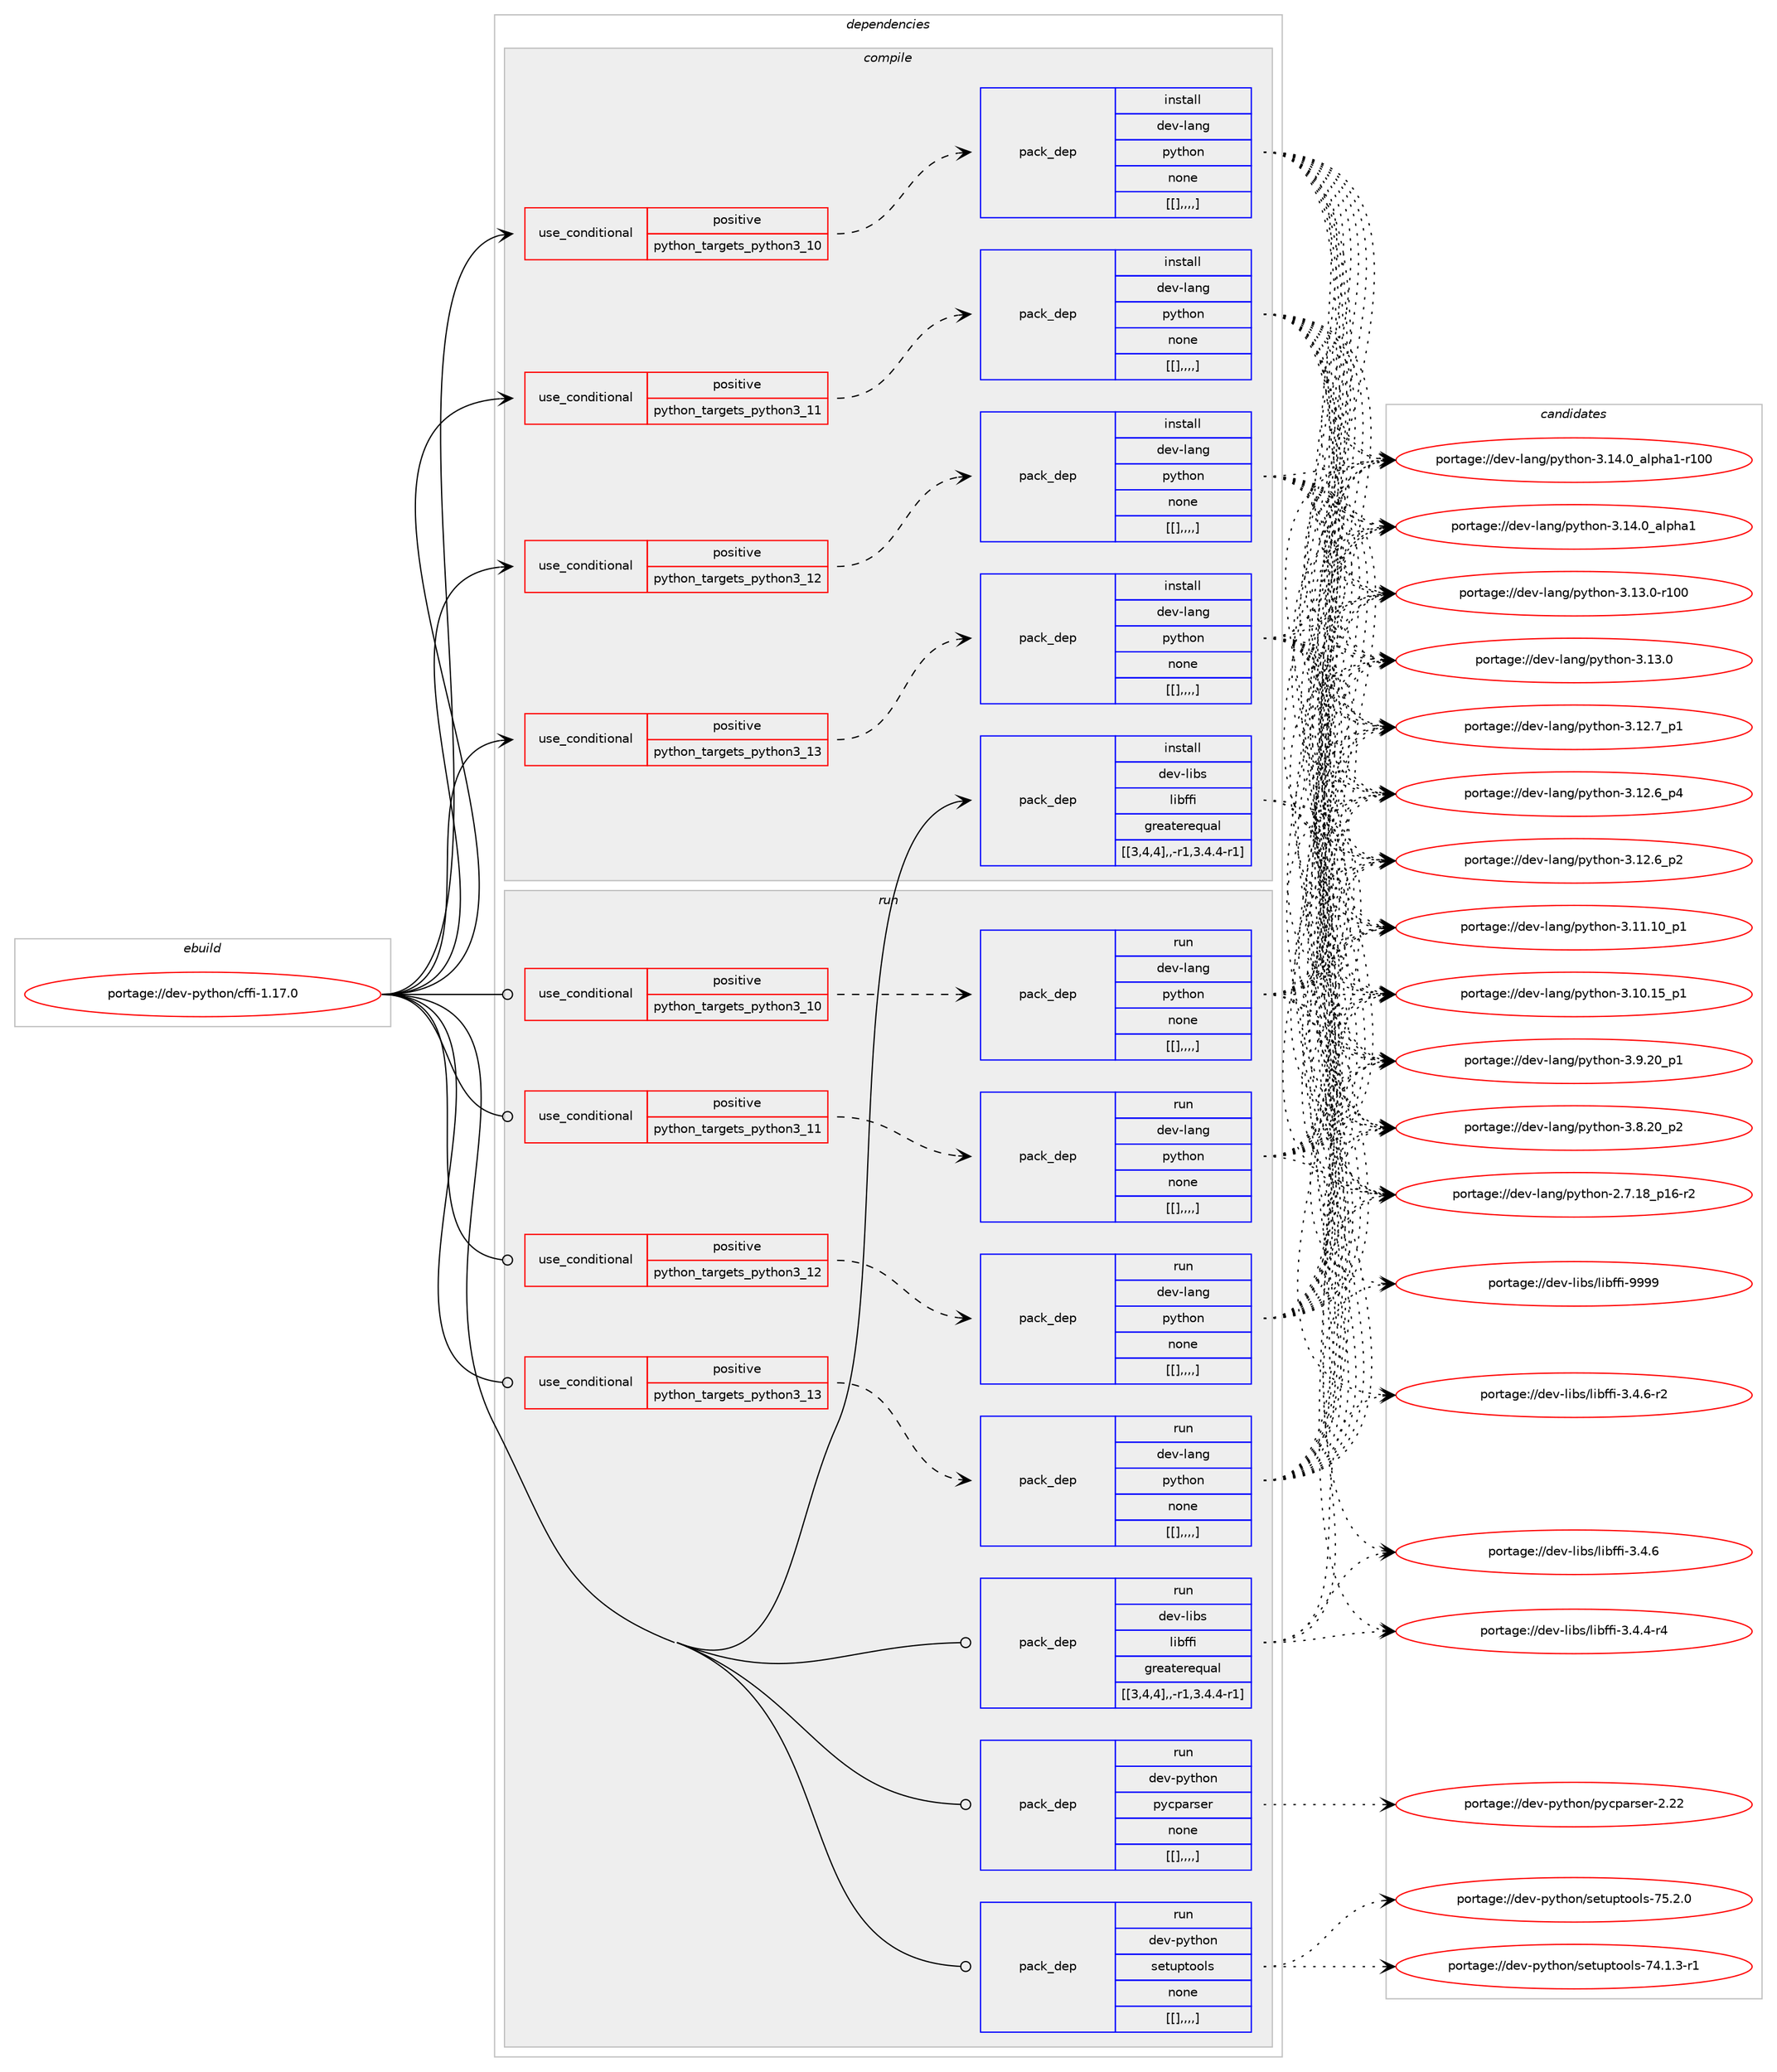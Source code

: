 digraph prolog {

# *************
# Graph options
# *************

newrank=true;
concentrate=true;
compound=true;
graph [rankdir=LR,fontname=Helvetica,fontsize=10,ranksep=1.5];#, ranksep=2.5, nodesep=0.2];
edge  [arrowhead=vee];
node  [fontname=Helvetica,fontsize=10];

# **********
# The ebuild
# **********

subgraph cluster_leftcol {
color=gray;
label=<<i>ebuild</i>>;
id [label="portage://dev-python/cffi-1.17.0", color=red, width=4, href="../dev-python/cffi-1.17.0.svg"];
}

# ****************
# The dependencies
# ****************

subgraph cluster_midcol {
color=gray;
label=<<i>dependencies</i>>;
subgraph cluster_compile {
fillcolor="#eeeeee";
style=filled;
label=<<i>compile</i>>;
subgraph cond33589 {
dependency148616 [label=<<TABLE BORDER="0" CELLBORDER="1" CELLSPACING="0" CELLPADDING="4"><TR><TD ROWSPAN="3" CELLPADDING="10">use_conditional</TD></TR><TR><TD>positive</TD></TR><TR><TD>python_targets_python3_10</TD></TR></TABLE>>, shape=none, color=red];
subgraph pack113726 {
dependency148637 [label=<<TABLE BORDER="0" CELLBORDER="1" CELLSPACING="0" CELLPADDING="4" WIDTH="220"><TR><TD ROWSPAN="6" CELLPADDING="30">pack_dep</TD></TR><TR><TD WIDTH="110">install</TD></TR><TR><TD>dev-lang</TD></TR><TR><TD>python</TD></TR><TR><TD>none</TD></TR><TR><TD>[[],,,,]</TD></TR></TABLE>>, shape=none, color=blue];
}
dependency148616:e -> dependency148637:w [weight=20,style="dashed",arrowhead="vee"];
}
id:e -> dependency148616:w [weight=20,style="solid",arrowhead="vee"];
subgraph cond33614 {
dependency148670 [label=<<TABLE BORDER="0" CELLBORDER="1" CELLSPACING="0" CELLPADDING="4"><TR><TD ROWSPAN="3" CELLPADDING="10">use_conditional</TD></TR><TR><TD>positive</TD></TR><TR><TD>python_targets_python3_11</TD></TR></TABLE>>, shape=none, color=red];
subgraph pack113749 {
dependency148709 [label=<<TABLE BORDER="0" CELLBORDER="1" CELLSPACING="0" CELLPADDING="4" WIDTH="220"><TR><TD ROWSPAN="6" CELLPADDING="30">pack_dep</TD></TR><TR><TD WIDTH="110">install</TD></TR><TR><TD>dev-lang</TD></TR><TR><TD>python</TD></TR><TR><TD>none</TD></TR><TR><TD>[[],,,,]</TD></TR></TABLE>>, shape=none, color=blue];
}
dependency148670:e -> dependency148709:w [weight=20,style="dashed",arrowhead="vee"];
}
id:e -> dependency148670:w [weight=20,style="solid",arrowhead="vee"];
subgraph cond33643 {
dependency148737 [label=<<TABLE BORDER="0" CELLBORDER="1" CELLSPACING="0" CELLPADDING="4"><TR><TD ROWSPAN="3" CELLPADDING="10">use_conditional</TD></TR><TR><TD>positive</TD></TR><TR><TD>python_targets_python3_12</TD></TR></TABLE>>, shape=none, color=red];
subgraph pack113783 {
dependency148752 [label=<<TABLE BORDER="0" CELLBORDER="1" CELLSPACING="0" CELLPADDING="4" WIDTH="220"><TR><TD ROWSPAN="6" CELLPADDING="30">pack_dep</TD></TR><TR><TD WIDTH="110">install</TD></TR><TR><TD>dev-lang</TD></TR><TR><TD>python</TD></TR><TR><TD>none</TD></TR><TR><TD>[[],,,,]</TD></TR></TABLE>>, shape=none, color=blue];
}
dependency148737:e -> dependency148752:w [weight=20,style="dashed",arrowhead="vee"];
}
id:e -> dependency148737:w [weight=20,style="solid",arrowhead="vee"];
subgraph cond33652 {
dependency148796 [label=<<TABLE BORDER="0" CELLBORDER="1" CELLSPACING="0" CELLPADDING="4"><TR><TD ROWSPAN="3" CELLPADDING="10">use_conditional</TD></TR><TR><TD>positive</TD></TR><TR><TD>python_targets_python3_13</TD></TR></TABLE>>, shape=none, color=red];
subgraph pack113817 {
dependency148825 [label=<<TABLE BORDER="0" CELLBORDER="1" CELLSPACING="0" CELLPADDING="4" WIDTH="220"><TR><TD ROWSPAN="6" CELLPADDING="30">pack_dep</TD></TR><TR><TD WIDTH="110">install</TD></TR><TR><TD>dev-lang</TD></TR><TR><TD>python</TD></TR><TR><TD>none</TD></TR><TR><TD>[[],,,,]</TD></TR></TABLE>>, shape=none, color=blue];
}
dependency148796:e -> dependency148825:w [weight=20,style="dashed",arrowhead="vee"];
}
id:e -> dependency148796:w [weight=20,style="solid",arrowhead="vee"];
subgraph pack113843 {
dependency148846 [label=<<TABLE BORDER="0" CELLBORDER="1" CELLSPACING="0" CELLPADDING="4" WIDTH="220"><TR><TD ROWSPAN="6" CELLPADDING="30">pack_dep</TD></TR><TR><TD WIDTH="110">install</TD></TR><TR><TD>dev-libs</TD></TR><TR><TD>libffi</TD></TR><TR><TD>greaterequal</TD></TR><TR><TD>[[3,4,4],,-r1,3.4.4-r1]</TD></TR></TABLE>>, shape=none, color=blue];
}
id:e -> dependency148846:w [weight=20,style="solid",arrowhead="vee"];
}
subgraph cluster_compileandrun {
fillcolor="#eeeeee";
style=filled;
label=<<i>compile and run</i>>;
}
subgraph cluster_run {
fillcolor="#eeeeee";
style=filled;
label=<<i>run</i>>;
subgraph cond33693 {
dependency148890 [label=<<TABLE BORDER="0" CELLBORDER="1" CELLSPACING="0" CELLPADDING="4"><TR><TD ROWSPAN="3" CELLPADDING="10">use_conditional</TD></TR><TR><TD>positive</TD></TR><TR><TD>python_targets_python3_10</TD></TR></TABLE>>, shape=none, color=red];
subgraph pack113872 {
dependency148891 [label=<<TABLE BORDER="0" CELLBORDER="1" CELLSPACING="0" CELLPADDING="4" WIDTH="220"><TR><TD ROWSPAN="6" CELLPADDING="30">pack_dep</TD></TR><TR><TD WIDTH="110">run</TD></TR><TR><TD>dev-lang</TD></TR><TR><TD>python</TD></TR><TR><TD>none</TD></TR><TR><TD>[[],,,,]</TD></TR></TABLE>>, shape=none, color=blue];
}
dependency148890:e -> dependency148891:w [weight=20,style="dashed",arrowhead="vee"];
}
id:e -> dependency148890:w [weight=20,style="solid",arrowhead="odot"];
subgraph cond33740 {
dependency148967 [label=<<TABLE BORDER="0" CELLBORDER="1" CELLSPACING="0" CELLPADDING="4"><TR><TD ROWSPAN="3" CELLPADDING="10">use_conditional</TD></TR><TR><TD>positive</TD></TR><TR><TD>python_targets_python3_11</TD></TR></TABLE>>, shape=none, color=red];
subgraph pack113919 {
dependency148971 [label=<<TABLE BORDER="0" CELLBORDER="1" CELLSPACING="0" CELLPADDING="4" WIDTH="220"><TR><TD ROWSPAN="6" CELLPADDING="30">pack_dep</TD></TR><TR><TD WIDTH="110">run</TD></TR><TR><TD>dev-lang</TD></TR><TR><TD>python</TD></TR><TR><TD>none</TD></TR><TR><TD>[[],,,,]</TD></TR></TABLE>>, shape=none, color=blue];
}
dependency148967:e -> dependency148971:w [weight=20,style="dashed",arrowhead="vee"];
}
id:e -> dependency148967:w [weight=20,style="solid",arrowhead="odot"];
subgraph cond33776 {
dependency149165 [label=<<TABLE BORDER="0" CELLBORDER="1" CELLSPACING="0" CELLPADDING="4"><TR><TD ROWSPAN="3" CELLPADDING="10">use_conditional</TD></TR><TR><TD>positive</TD></TR><TR><TD>python_targets_python3_12</TD></TR></TABLE>>, shape=none, color=red];
subgraph pack114056 {
dependency149203 [label=<<TABLE BORDER="0" CELLBORDER="1" CELLSPACING="0" CELLPADDING="4" WIDTH="220"><TR><TD ROWSPAN="6" CELLPADDING="30">pack_dep</TD></TR><TR><TD WIDTH="110">run</TD></TR><TR><TD>dev-lang</TD></TR><TR><TD>python</TD></TR><TR><TD>none</TD></TR><TR><TD>[[],,,,]</TD></TR></TABLE>>, shape=none, color=blue];
}
dependency149165:e -> dependency149203:w [weight=20,style="dashed",arrowhead="vee"];
}
id:e -> dependency149165:w [weight=20,style="solid",arrowhead="odot"];
subgraph cond33841 {
dependency149245 [label=<<TABLE BORDER="0" CELLBORDER="1" CELLSPACING="0" CELLPADDING="4"><TR><TD ROWSPAN="3" CELLPADDING="10">use_conditional</TD></TR><TR><TD>positive</TD></TR><TR><TD>python_targets_python3_13</TD></TR></TABLE>>, shape=none, color=red];
subgraph pack114113 {
dependency149276 [label=<<TABLE BORDER="0" CELLBORDER="1" CELLSPACING="0" CELLPADDING="4" WIDTH="220"><TR><TD ROWSPAN="6" CELLPADDING="30">pack_dep</TD></TR><TR><TD WIDTH="110">run</TD></TR><TR><TD>dev-lang</TD></TR><TR><TD>python</TD></TR><TR><TD>none</TD></TR><TR><TD>[[],,,,]</TD></TR></TABLE>>, shape=none, color=blue];
}
dependency149245:e -> dependency149276:w [weight=20,style="dashed",arrowhead="vee"];
}
id:e -> dependency149245:w [weight=20,style="solid",arrowhead="odot"];
subgraph pack114115 {
dependency149283 [label=<<TABLE BORDER="0" CELLBORDER="1" CELLSPACING="0" CELLPADDING="4" WIDTH="220"><TR><TD ROWSPAN="6" CELLPADDING="30">pack_dep</TD></TR><TR><TD WIDTH="110">run</TD></TR><TR><TD>dev-libs</TD></TR><TR><TD>libffi</TD></TR><TR><TD>greaterequal</TD></TR><TR><TD>[[3,4,4],,-r1,3.4.4-r1]</TD></TR></TABLE>>, shape=none, color=blue];
}
id:e -> dependency149283:w [weight=20,style="solid",arrowhead="odot"];
subgraph pack114119 {
dependency149286 [label=<<TABLE BORDER="0" CELLBORDER="1" CELLSPACING="0" CELLPADDING="4" WIDTH="220"><TR><TD ROWSPAN="6" CELLPADDING="30">pack_dep</TD></TR><TR><TD WIDTH="110">run</TD></TR><TR><TD>dev-python</TD></TR><TR><TD>pycparser</TD></TR><TR><TD>none</TD></TR><TR><TD>[[],,,,]</TD></TR></TABLE>>, shape=none, color=blue];
}
id:e -> dependency149286:w [weight=20,style="solid",arrowhead="odot"];
subgraph pack114147 {
dependency149383 [label=<<TABLE BORDER="0" CELLBORDER="1" CELLSPACING="0" CELLPADDING="4" WIDTH="220"><TR><TD ROWSPAN="6" CELLPADDING="30">pack_dep</TD></TR><TR><TD WIDTH="110">run</TD></TR><TR><TD>dev-python</TD></TR><TR><TD>setuptools</TD></TR><TR><TD>none</TD></TR><TR><TD>[[],,,,]</TD></TR></TABLE>>, shape=none, color=blue];
}
id:e -> dependency149383:w [weight=20,style="solid",arrowhead="odot"];
}
}

# **************
# The candidates
# **************

subgraph cluster_choices {
rank=same;
color=gray;
label=<<i>candidates</i>>;

subgraph choice113939 {
color=black;
nodesep=1;
choice100101118451089711010347112121116104111110455146495246489597108112104974945114494848 [label="portage://dev-lang/python-3.14.0_alpha1-r100", color=red, width=4,href="../dev-lang/python-3.14.0_alpha1-r100.svg"];
choice1001011184510897110103471121211161041111104551464952464895971081121049749 [label="portage://dev-lang/python-3.14.0_alpha1", color=red, width=4,href="../dev-lang/python-3.14.0_alpha1.svg"];
choice1001011184510897110103471121211161041111104551464951464845114494848 [label="portage://dev-lang/python-3.13.0-r100", color=red, width=4,href="../dev-lang/python-3.13.0-r100.svg"];
choice10010111845108971101034711212111610411111045514649514648 [label="portage://dev-lang/python-3.13.0", color=red, width=4,href="../dev-lang/python-3.13.0.svg"];
choice100101118451089711010347112121116104111110455146495046559511249 [label="portage://dev-lang/python-3.12.7_p1", color=red, width=4,href="../dev-lang/python-3.12.7_p1.svg"];
choice100101118451089711010347112121116104111110455146495046549511252 [label="portage://dev-lang/python-3.12.6_p4", color=red, width=4,href="../dev-lang/python-3.12.6_p4.svg"];
choice100101118451089711010347112121116104111110455146495046549511250 [label="portage://dev-lang/python-3.12.6_p2", color=red, width=4,href="../dev-lang/python-3.12.6_p2.svg"];
choice10010111845108971101034711212111610411111045514649494649489511249 [label="portage://dev-lang/python-3.11.10_p1", color=red, width=4,href="../dev-lang/python-3.11.10_p1.svg"];
choice10010111845108971101034711212111610411111045514649484649539511249 [label="portage://dev-lang/python-3.10.15_p1", color=red, width=4,href="../dev-lang/python-3.10.15_p1.svg"];
choice100101118451089711010347112121116104111110455146574650489511249 [label="portage://dev-lang/python-3.9.20_p1", color=red, width=4,href="../dev-lang/python-3.9.20_p1.svg"];
choice100101118451089711010347112121116104111110455146564650489511250 [label="portage://dev-lang/python-3.8.20_p2", color=red, width=4,href="../dev-lang/python-3.8.20_p2.svg"];
choice100101118451089711010347112121116104111110455046554649569511249544511450 [label="portage://dev-lang/python-2.7.18_p16-r2", color=red, width=4,href="../dev-lang/python-2.7.18_p16-r2.svg"];
dependency148637:e -> choice100101118451089711010347112121116104111110455146495246489597108112104974945114494848:w [style=dotted,weight="100"];
dependency148637:e -> choice1001011184510897110103471121211161041111104551464952464895971081121049749:w [style=dotted,weight="100"];
dependency148637:e -> choice1001011184510897110103471121211161041111104551464951464845114494848:w [style=dotted,weight="100"];
dependency148637:e -> choice10010111845108971101034711212111610411111045514649514648:w [style=dotted,weight="100"];
dependency148637:e -> choice100101118451089711010347112121116104111110455146495046559511249:w [style=dotted,weight="100"];
dependency148637:e -> choice100101118451089711010347112121116104111110455146495046549511252:w [style=dotted,weight="100"];
dependency148637:e -> choice100101118451089711010347112121116104111110455146495046549511250:w [style=dotted,weight="100"];
dependency148637:e -> choice10010111845108971101034711212111610411111045514649494649489511249:w [style=dotted,weight="100"];
dependency148637:e -> choice10010111845108971101034711212111610411111045514649484649539511249:w [style=dotted,weight="100"];
dependency148637:e -> choice100101118451089711010347112121116104111110455146574650489511249:w [style=dotted,weight="100"];
dependency148637:e -> choice100101118451089711010347112121116104111110455146564650489511250:w [style=dotted,weight="100"];
dependency148637:e -> choice100101118451089711010347112121116104111110455046554649569511249544511450:w [style=dotted,weight="100"];
}
subgraph choice113970 {
color=black;
nodesep=1;
choice100101118451089711010347112121116104111110455146495246489597108112104974945114494848 [label="portage://dev-lang/python-3.14.0_alpha1-r100", color=red, width=4,href="../dev-lang/python-3.14.0_alpha1-r100.svg"];
choice1001011184510897110103471121211161041111104551464952464895971081121049749 [label="portage://dev-lang/python-3.14.0_alpha1", color=red, width=4,href="../dev-lang/python-3.14.0_alpha1.svg"];
choice1001011184510897110103471121211161041111104551464951464845114494848 [label="portage://dev-lang/python-3.13.0-r100", color=red, width=4,href="../dev-lang/python-3.13.0-r100.svg"];
choice10010111845108971101034711212111610411111045514649514648 [label="portage://dev-lang/python-3.13.0", color=red, width=4,href="../dev-lang/python-3.13.0.svg"];
choice100101118451089711010347112121116104111110455146495046559511249 [label="portage://dev-lang/python-3.12.7_p1", color=red, width=4,href="../dev-lang/python-3.12.7_p1.svg"];
choice100101118451089711010347112121116104111110455146495046549511252 [label="portage://dev-lang/python-3.12.6_p4", color=red, width=4,href="../dev-lang/python-3.12.6_p4.svg"];
choice100101118451089711010347112121116104111110455146495046549511250 [label="portage://dev-lang/python-3.12.6_p2", color=red, width=4,href="../dev-lang/python-3.12.6_p2.svg"];
choice10010111845108971101034711212111610411111045514649494649489511249 [label="portage://dev-lang/python-3.11.10_p1", color=red, width=4,href="../dev-lang/python-3.11.10_p1.svg"];
choice10010111845108971101034711212111610411111045514649484649539511249 [label="portage://dev-lang/python-3.10.15_p1", color=red, width=4,href="../dev-lang/python-3.10.15_p1.svg"];
choice100101118451089711010347112121116104111110455146574650489511249 [label="portage://dev-lang/python-3.9.20_p1", color=red, width=4,href="../dev-lang/python-3.9.20_p1.svg"];
choice100101118451089711010347112121116104111110455146564650489511250 [label="portage://dev-lang/python-3.8.20_p2", color=red, width=4,href="../dev-lang/python-3.8.20_p2.svg"];
choice100101118451089711010347112121116104111110455046554649569511249544511450 [label="portage://dev-lang/python-2.7.18_p16-r2", color=red, width=4,href="../dev-lang/python-2.7.18_p16-r2.svg"];
dependency148709:e -> choice100101118451089711010347112121116104111110455146495246489597108112104974945114494848:w [style=dotted,weight="100"];
dependency148709:e -> choice1001011184510897110103471121211161041111104551464952464895971081121049749:w [style=dotted,weight="100"];
dependency148709:e -> choice1001011184510897110103471121211161041111104551464951464845114494848:w [style=dotted,weight="100"];
dependency148709:e -> choice10010111845108971101034711212111610411111045514649514648:w [style=dotted,weight="100"];
dependency148709:e -> choice100101118451089711010347112121116104111110455146495046559511249:w [style=dotted,weight="100"];
dependency148709:e -> choice100101118451089711010347112121116104111110455146495046549511252:w [style=dotted,weight="100"];
dependency148709:e -> choice100101118451089711010347112121116104111110455146495046549511250:w [style=dotted,weight="100"];
dependency148709:e -> choice10010111845108971101034711212111610411111045514649494649489511249:w [style=dotted,weight="100"];
dependency148709:e -> choice10010111845108971101034711212111610411111045514649484649539511249:w [style=dotted,weight="100"];
dependency148709:e -> choice100101118451089711010347112121116104111110455146574650489511249:w [style=dotted,weight="100"];
dependency148709:e -> choice100101118451089711010347112121116104111110455146564650489511250:w [style=dotted,weight="100"];
dependency148709:e -> choice100101118451089711010347112121116104111110455046554649569511249544511450:w [style=dotted,weight="100"];
}
subgraph choice114027 {
color=black;
nodesep=1;
choice100101118451089711010347112121116104111110455146495246489597108112104974945114494848 [label="portage://dev-lang/python-3.14.0_alpha1-r100", color=red, width=4,href="../dev-lang/python-3.14.0_alpha1-r100.svg"];
choice1001011184510897110103471121211161041111104551464952464895971081121049749 [label="portage://dev-lang/python-3.14.0_alpha1", color=red, width=4,href="../dev-lang/python-3.14.0_alpha1.svg"];
choice1001011184510897110103471121211161041111104551464951464845114494848 [label="portage://dev-lang/python-3.13.0-r100", color=red, width=4,href="../dev-lang/python-3.13.0-r100.svg"];
choice10010111845108971101034711212111610411111045514649514648 [label="portage://dev-lang/python-3.13.0", color=red, width=4,href="../dev-lang/python-3.13.0.svg"];
choice100101118451089711010347112121116104111110455146495046559511249 [label="portage://dev-lang/python-3.12.7_p1", color=red, width=4,href="../dev-lang/python-3.12.7_p1.svg"];
choice100101118451089711010347112121116104111110455146495046549511252 [label="portage://dev-lang/python-3.12.6_p4", color=red, width=4,href="../dev-lang/python-3.12.6_p4.svg"];
choice100101118451089711010347112121116104111110455146495046549511250 [label="portage://dev-lang/python-3.12.6_p2", color=red, width=4,href="../dev-lang/python-3.12.6_p2.svg"];
choice10010111845108971101034711212111610411111045514649494649489511249 [label="portage://dev-lang/python-3.11.10_p1", color=red, width=4,href="../dev-lang/python-3.11.10_p1.svg"];
choice10010111845108971101034711212111610411111045514649484649539511249 [label="portage://dev-lang/python-3.10.15_p1", color=red, width=4,href="../dev-lang/python-3.10.15_p1.svg"];
choice100101118451089711010347112121116104111110455146574650489511249 [label="portage://dev-lang/python-3.9.20_p1", color=red, width=4,href="../dev-lang/python-3.9.20_p1.svg"];
choice100101118451089711010347112121116104111110455146564650489511250 [label="portage://dev-lang/python-3.8.20_p2", color=red, width=4,href="../dev-lang/python-3.8.20_p2.svg"];
choice100101118451089711010347112121116104111110455046554649569511249544511450 [label="portage://dev-lang/python-2.7.18_p16-r2", color=red, width=4,href="../dev-lang/python-2.7.18_p16-r2.svg"];
dependency148752:e -> choice100101118451089711010347112121116104111110455146495246489597108112104974945114494848:w [style=dotted,weight="100"];
dependency148752:e -> choice1001011184510897110103471121211161041111104551464952464895971081121049749:w [style=dotted,weight="100"];
dependency148752:e -> choice1001011184510897110103471121211161041111104551464951464845114494848:w [style=dotted,weight="100"];
dependency148752:e -> choice10010111845108971101034711212111610411111045514649514648:w [style=dotted,weight="100"];
dependency148752:e -> choice100101118451089711010347112121116104111110455146495046559511249:w [style=dotted,weight="100"];
dependency148752:e -> choice100101118451089711010347112121116104111110455146495046549511252:w [style=dotted,weight="100"];
dependency148752:e -> choice100101118451089711010347112121116104111110455146495046549511250:w [style=dotted,weight="100"];
dependency148752:e -> choice10010111845108971101034711212111610411111045514649494649489511249:w [style=dotted,weight="100"];
dependency148752:e -> choice10010111845108971101034711212111610411111045514649484649539511249:w [style=dotted,weight="100"];
dependency148752:e -> choice100101118451089711010347112121116104111110455146574650489511249:w [style=dotted,weight="100"];
dependency148752:e -> choice100101118451089711010347112121116104111110455146564650489511250:w [style=dotted,weight="100"];
dependency148752:e -> choice100101118451089711010347112121116104111110455046554649569511249544511450:w [style=dotted,weight="100"];
}
subgraph choice114042 {
color=black;
nodesep=1;
choice100101118451089711010347112121116104111110455146495246489597108112104974945114494848 [label="portage://dev-lang/python-3.14.0_alpha1-r100", color=red, width=4,href="../dev-lang/python-3.14.0_alpha1-r100.svg"];
choice1001011184510897110103471121211161041111104551464952464895971081121049749 [label="portage://dev-lang/python-3.14.0_alpha1", color=red, width=4,href="../dev-lang/python-3.14.0_alpha1.svg"];
choice1001011184510897110103471121211161041111104551464951464845114494848 [label="portage://dev-lang/python-3.13.0-r100", color=red, width=4,href="../dev-lang/python-3.13.0-r100.svg"];
choice10010111845108971101034711212111610411111045514649514648 [label="portage://dev-lang/python-3.13.0", color=red, width=4,href="../dev-lang/python-3.13.0.svg"];
choice100101118451089711010347112121116104111110455146495046559511249 [label="portage://dev-lang/python-3.12.7_p1", color=red, width=4,href="../dev-lang/python-3.12.7_p1.svg"];
choice100101118451089711010347112121116104111110455146495046549511252 [label="portage://dev-lang/python-3.12.6_p4", color=red, width=4,href="../dev-lang/python-3.12.6_p4.svg"];
choice100101118451089711010347112121116104111110455146495046549511250 [label="portage://dev-lang/python-3.12.6_p2", color=red, width=4,href="../dev-lang/python-3.12.6_p2.svg"];
choice10010111845108971101034711212111610411111045514649494649489511249 [label="portage://dev-lang/python-3.11.10_p1", color=red, width=4,href="../dev-lang/python-3.11.10_p1.svg"];
choice10010111845108971101034711212111610411111045514649484649539511249 [label="portage://dev-lang/python-3.10.15_p1", color=red, width=4,href="../dev-lang/python-3.10.15_p1.svg"];
choice100101118451089711010347112121116104111110455146574650489511249 [label="portage://dev-lang/python-3.9.20_p1", color=red, width=4,href="../dev-lang/python-3.9.20_p1.svg"];
choice100101118451089711010347112121116104111110455146564650489511250 [label="portage://dev-lang/python-3.8.20_p2", color=red, width=4,href="../dev-lang/python-3.8.20_p2.svg"];
choice100101118451089711010347112121116104111110455046554649569511249544511450 [label="portage://dev-lang/python-2.7.18_p16-r2", color=red, width=4,href="../dev-lang/python-2.7.18_p16-r2.svg"];
dependency148825:e -> choice100101118451089711010347112121116104111110455146495246489597108112104974945114494848:w [style=dotted,weight="100"];
dependency148825:e -> choice1001011184510897110103471121211161041111104551464952464895971081121049749:w [style=dotted,weight="100"];
dependency148825:e -> choice1001011184510897110103471121211161041111104551464951464845114494848:w [style=dotted,weight="100"];
dependency148825:e -> choice10010111845108971101034711212111610411111045514649514648:w [style=dotted,weight="100"];
dependency148825:e -> choice100101118451089711010347112121116104111110455146495046559511249:w [style=dotted,weight="100"];
dependency148825:e -> choice100101118451089711010347112121116104111110455146495046549511252:w [style=dotted,weight="100"];
dependency148825:e -> choice100101118451089711010347112121116104111110455146495046549511250:w [style=dotted,weight="100"];
dependency148825:e -> choice10010111845108971101034711212111610411111045514649494649489511249:w [style=dotted,weight="100"];
dependency148825:e -> choice10010111845108971101034711212111610411111045514649484649539511249:w [style=dotted,weight="100"];
dependency148825:e -> choice100101118451089711010347112121116104111110455146574650489511249:w [style=dotted,weight="100"];
dependency148825:e -> choice100101118451089711010347112121116104111110455146564650489511250:w [style=dotted,weight="100"];
dependency148825:e -> choice100101118451089711010347112121116104111110455046554649569511249544511450:w [style=dotted,weight="100"];
}
subgraph choice114071 {
color=black;
nodesep=1;
choice100101118451081059811547108105981021021054557575757 [label="portage://dev-libs/libffi-9999", color=red, width=4,href="../dev-libs/libffi-9999.svg"];
choice100101118451081059811547108105981021021054551465246544511450 [label="portage://dev-libs/libffi-3.4.6-r2", color=red, width=4,href="../dev-libs/libffi-3.4.6-r2.svg"];
choice10010111845108105981154710810598102102105455146524654 [label="portage://dev-libs/libffi-3.4.6", color=red, width=4,href="../dev-libs/libffi-3.4.6.svg"];
choice100101118451081059811547108105981021021054551465246524511452 [label="portage://dev-libs/libffi-3.4.4-r4", color=red, width=4,href="../dev-libs/libffi-3.4.4-r4.svg"];
dependency148846:e -> choice100101118451081059811547108105981021021054557575757:w [style=dotted,weight="100"];
dependency148846:e -> choice100101118451081059811547108105981021021054551465246544511450:w [style=dotted,weight="100"];
dependency148846:e -> choice10010111845108105981154710810598102102105455146524654:w [style=dotted,weight="100"];
dependency148846:e -> choice100101118451081059811547108105981021021054551465246524511452:w [style=dotted,weight="100"];
}
subgraph choice114081 {
color=black;
nodesep=1;
choice100101118451089711010347112121116104111110455146495246489597108112104974945114494848 [label="portage://dev-lang/python-3.14.0_alpha1-r100", color=red, width=4,href="../dev-lang/python-3.14.0_alpha1-r100.svg"];
choice1001011184510897110103471121211161041111104551464952464895971081121049749 [label="portage://dev-lang/python-3.14.0_alpha1", color=red, width=4,href="../dev-lang/python-3.14.0_alpha1.svg"];
choice1001011184510897110103471121211161041111104551464951464845114494848 [label="portage://dev-lang/python-3.13.0-r100", color=red, width=4,href="../dev-lang/python-3.13.0-r100.svg"];
choice10010111845108971101034711212111610411111045514649514648 [label="portage://dev-lang/python-3.13.0", color=red, width=4,href="../dev-lang/python-3.13.0.svg"];
choice100101118451089711010347112121116104111110455146495046559511249 [label="portage://dev-lang/python-3.12.7_p1", color=red, width=4,href="../dev-lang/python-3.12.7_p1.svg"];
choice100101118451089711010347112121116104111110455146495046549511252 [label="portage://dev-lang/python-3.12.6_p4", color=red, width=4,href="../dev-lang/python-3.12.6_p4.svg"];
choice100101118451089711010347112121116104111110455146495046549511250 [label="portage://dev-lang/python-3.12.6_p2", color=red, width=4,href="../dev-lang/python-3.12.6_p2.svg"];
choice10010111845108971101034711212111610411111045514649494649489511249 [label="portage://dev-lang/python-3.11.10_p1", color=red, width=4,href="../dev-lang/python-3.11.10_p1.svg"];
choice10010111845108971101034711212111610411111045514649484649539511249 [label="portage://dev-lang/python-3.10.15_p1", color=red, width=4,href="../dev-lang/python-3.10.15_p1.svg"];
choice100101118451089711010347112121116104111110455146574650489511249 [label="portage://dev-lang/python-3.9.20_p1", color=red, width=4,href="../dev-lang/python-3.9.20_p1.svg"];
choice100101118451089711010347112121116104111110455146564650489511250 [label="portage://dev-lang/python-3.8.20_p2", color=red, width=4,href="../dev-lang/python-3.8.20_p2.svg"];
choice100101118451089711010347112121116104111110455046554649569511249544511450 [label="portage://dev-lang/python-2.7.18_p16-r2", color=red, width=4,href="../dev-lang/python-2.7.18_p16-r2.svg"];
dependency148891:e -> choice100101118451089711010347112121116104111110455146495246489597108112104974945114494848:w [style=dotted,weight="100"];
dependency148891:e -> choice1001011184510897110103471121211161041111104551464952464895971081121049749:w [style=dotted,weight="100"];
dependency148891:e -> choice1001011184510897110103471121211161041111104551464951464845114494848:w [style=dotted,weight="100"];
dependency148891:e -> choice10010111845108971101034711212111610411111045514649514648:w [style=dotted,weight="100"];
dependency148891:e -> choice100101118451089711010347112121116104111110455146495046559511249:w [style=dotted,weight="100"];
dependency148891:e -> choice100101118451089711010347112121116104111110455146495046549511252:w [style=dotted,weight="100"];
dependency148891:e -> choice100101118451089711010347112121116104111110455146495046549511250:w [style=dotted,weight="100"];
dependency148891:e -> choice10010111845108971101034711212111610411111045514649494649489511249:w [style=dotted,weight="100"];
dependency148891:e -> choice10010111845108971101034711212111610411111045514649484649539511249:w [style=dotted,weight="100"];
dependency148891:e -> choice100101118451089711010347112121116104111110455146574650489511249:w [style=dotted,weight="100"];
dependency148891:e -> choice100101118451089711010347112121116104111110455146564650489511250:w [style=dotted,weight="100"];
dependency148891:e -> choice100101118451089711010347112121116104111110455046554649569511249544511450:w [style=dotted,weight="100"];
}
subgraph choice114122 {
color=black;
nodesep=1;
choice100101118451089711010347112121116104111110455146495246489597108112104974945114494848 [label="portage://dev-lang/python-3.14.0_alpha1-r100", color=red, width=4,href="../dev-lang/python-3.14.0_alpha1-r100.svg"];
choice1001011184510897110103471121211161041111104551464952464895971081121049749 [label="portage://dev-lang/python-3.14.0_alpha1", color=red, width=4,href="../dev-lang/python-3.14.0_alpha1.svg"];
choice1001011184510897110103471121211161041111104551464951464845114494848 [label="portage://dev-lang/python-3.13.0-r100", color=red, width=4,href="../dev-lang/python-3.13.0-r100.svg"];
choice10010111845108971101034711212111610411111045514649514648 [label="portage://dev-lang/python-3.13.0", color=red, width=4,href="../dev-lang/python-3.13.0.svg"];
choice100101118451089711010347112121116104111110455146495046559511249 [label="portage://dev-lang/python-3.12.7_p1", color=red, width=4,href="../dev-lang/python-3.12.7_p1.svg"];
choice100101118451089711010347112121116104111110455146495046549511252 [label="portage://dev-lang/python-3.12.6_p4", color=red, width=4,href="../dev-lang/python-3.12.6_p4.svg"];
choice100101118451089711010347112121116104111110455146495046549511250 [label="portage://dev-lang/python-3.12.6_p2", color=red, width=4,href="../dev-lang/python-3.12.6_p2.svg"];
choice10010111845108971101034711212111610411111045514649494649489511249 [label="portage://dev-lang/python-3.11.10_p1", color=red, width=4,href="../dev-lang/python-3.11.10_p1.svg"];
choice10010111845108971101034711212111610411111045514649484649539511249 [label="portage://dev-lang/python-3.10.15_p1", color=red, width=4,href="../dev-lang/python-3.10.15_p1.svg"];
choice100101118451089711010347112121116104111110455146574650489511249 [label="portage://dev-lang/python-3.9.20_p1", color=red, width=4,href="../dev-lang/python-3.9.20_p1.svg"];
choice100101118451089711010347112121116104111110455146564650489511250 [label="portage://dev-lang/python-3.8.20_p2", color=red, width=4,href="../dev-lang/python-3.8.20_p2.svg"];
choice100101118451089711010347112121116104111110455046554649569511249544511450 [label="portage://dev-lang/python-2.7.18_p16-r2", color=red, width=4,href="../dev-lang/python-2.7.18_p16-r2.svg"];
dependency148971:e -> choice100101118451089711010347112121116104111110455146495246489597108112104974945114494848:w [style=dotted,weight="100"];
dependency148971:e -> choice1001011184510897110103471121211161041111104551464952464895971081121049749:w [style=dotted,weight="100"];
dependency148971:e -> choice1001011184510897110103471121211161041111104551464951464845114494848:w [style=dotted,weight="100"];
dependency148971:e -> choice10010111845108971101034711212111610411111045514649514648:w [style=dotted,weight="100"];
dependency148971:e -> choice100101118451089711010347112121116104111110455146495046559511249:w [style=dotted,weight="100"];
dependency148971:e -> choice100101118451089711010347112121116104111110455146495046549511252:w [style=dotted,weight="100"];
dependency148971:e -> choice100101118451089711010347112121116104111110455146495046549511250:w [style=dotted,weight="100"];
dependency148971:e -> choice10010111845108971101034711212111610411111045514649494649489511249:w [style=dotted,weight="100"];
dependency148971:e -> choice10010111845108971101034711212111610411111045514649484649539511249:w [style=dotted,weight="100"];
dependency148971:e -> choice100101118451089711010347112121116104111110455146574650489511249:w [style=dotted,weight="100"];
dependency148971:e -> choice100101118451089711010347112121116104111110455146564650489511250:w [style=dotted,weight="100"];
dependency148971:e -> choice100101118451089711010347112121116104111110455046554649569511249544511450:w [style=dotted,weight="100"];
}
subgraph choice114139 {
color=black;
nodesep=1;
choice100101118451089711010347112121116104111110455146495246489597108112104974945114494848 [label="portage://dev-lang/python-3.14.0_alpha1-r100", color=red, width=4,href="../dev-lang/python-3.14.0_alpha1-r100.svg"];
choice1001011184510897110103471121211161041111104551464952464895971081121049749 [label="portage://dev-lang/python-3.14.0_alpha1", color=red, width=4,href="../dev-lang/python-3.14.0_alpha1.svg"];
choice1001011184510897110103471121211161041111104551464951464845114494848 [label="portage://dev-lang/python-3.13.0-r100", color=red, width=4,href="../dev-lang/python-3.13.0-r100.svg"];
choice10010111845108971101034711212111610411111045514649514648 [label="portage://dev-lang/python-3.13.0", color=red, width=4,href="../dev-lang/python-3.13.0.svg"];
choice100101118451089711010347112121116104111110455146495046559511249 [label="portage://dev-lang/python-3.12.7_p1", color=red, width=4,href="../dev-lang/python-3.12.7_p1.svg"];
choice100101118451089711010347112121116104111110455146495046549511252 [label="portage://dev-lang/python-3.12.6_p4", color=red, width=4,href="../dev-lang/python-3.12.6_p4.svg"];
choice100101118451089711010347112121116104111110455146495046549511250 [label="portage://dev-lang/python-3.12.6_p2", color=red, width=4,href="../dev-lang/python-3.12.6_p2.svg"];
choice10010111845108971101034711212111610411111045514649494649489511249 [label="portage://dev-lang/python-3.11.10_p1", color=red, width=4,href="../dev-lang/python-3.11.10_p1.svg"];
choice10010111845108971101034711212111610411111045514649484649539511249 [label="portage://dev-lang/python-3.10.15_p1", color=red, width=4,href="../dev-lang/python-3.10.15_p1.svg"];
choice100101118451089711010347112121116104111110455146574650489511249 [label="portage://dev-lang/python-3.9.20_p1", color=red, width=4,href="../dev-lang/python-3.9.20_p1.svg"];
choice100101118451089711010347112121116104111110455146564650489511250 [label="portage://dev-lang/python-3.8.20_p2", color=red, width=4,href="../dev-lang/python-3.8.20_p2.svg"];
choice100101118451089711010347112121116104111110455046554649569511249544511450 [label="portage://dev-lang/python-2.7.18_p16-r2", color=red, width=4,href="../dev-lang/python-2.7.18_p16-r2.svg"];
dependency149203:e -> choice100101118451089711010347112121116104111110455146495246489597108112104974945114494848:w [style=dotted,weight="100"];
dependency149203:e -> choice1001011184510897110103471121211161041111104551464952464895971081121049749:w [style=dotted,weight="100"];
dependency149203:e -> choice1001011184510897110103471121211161041111104551464951464845114494848:w [style=dotted,weight="100"];
dependency149203:e -> choice10010111845108971101034711212111610411111045514649514648:w [style=dotted,weight="100"];
dependency149203:e -> choice100101118451089711010347112121116104111110455146495046559511249:w [style=dotted,weight="100"];
dependency149203:e -> choice100101118451089711010347112121116104111110455146495046549511252:w [style=dotted,weight="100"];
dependency149203:e -> choice100101118451089711010347112121116104111110455146495046549511250:w [style=dotted,weight="100"];
dependency149203:e -> choice10010111845108971101034711212111610411111045514649494649489511249:w [style=dotted,weight="100"];
dependency149203:e -> choice10010111845108971101034711212111610411111045514649484649539511249:w [style=dotted,weight="100"];
dependency149203:e -> choice100101118451089711010347112121116104111110455146574650489511249:w [style=dotted,weight="100"];
dependency149203:e -> choice100101118451089711010347112121116104111110455146564650489511250:w [style=dotted,weight="100"];
dependency149203:e -> choice100101118451089711010347112121116104111110455046554649569511249544511450:w [style=dotted,weight="100"];
}
subgraph choice114159 {
color=black;
nodesep=1;
choice100101118451089711010347112121116104111110455146495246489597108112104974945114494848 [label="portage://dev-lang/python-3.14.0_alpha1-r100", color=red, width=4,href="../dev-lang/python-3.14.0_alpha1-r100.svg"];
choice1001011184510897110103471121211161041111104551464952464895971081121049749 [label="portage://dev-lang/python-3.14.0_alpha1", color=red, width=4,href="../dev-lang/python-3.14.0_alpha1.svg"];
choice1001011184510897110103471121211161041111104551464951464845114494848 [label="portage://dev-lang/python-3.13.0-r100", color=red, width=4,href="../dev-lang/python-3.13.0-r100.svg"];
choice10010111845108971101034711212111610411111045514649514648 [label="portage://dev-lang/python-3.13.0", color=red, width=4,href="../dev-lang/python-3.13.0.svg"];
choice100101118451089711010347112121116104111110455146495046559511249 [label="portage://dev-lang/python-3.12.7_p1", color=red, width=4,href="../dev-lang/python-3.12.7_p1.svg"];
choice100101118451089711010347112121116104111110455146495046549511252 [label="portage://dev-lang/python-3.12.6_p4", color=red, width=4,href="../dev-lang/python-3.12.6_p4.svg"];
choice100101118451089711010347112121116104111110455146495046549511250 [label="portage://dev-lang/python-3.12.6_p2", color=red, width=4,href="../dev-lang/python-3.12.6_p2.svg"];
choice10010111845108971101034711212111610411111045514649494649489511249 [label="portage://dev-lang/python-3.11.10_p1", color=red, width=4,href="../dev-lang/python-3.11.10_p1.svg"];
choice10010111845108971101034711212111610411111045514649484649539511249 [label="portage://dev-lang/python-3.10.15_p1", color=red, width=4,href="../dev-lang/python-3.10.15_p1.svg"];
choice100101118451089711010347112121116104111110455146574650489511249 [label="portage://dev-lang/python-3.9.20_p1", color=red, width=4,href="../dev-lang/python-3.9.20_p1.svg"];
choice100101118451089711010347112121116104111110455146564650489511250 [label="portage://dev-lang/python-3.8.20_p2", color=red, width=4,href="../dev-lang/python-3.8.20_p2.svg"];
choice100101118451089711010347112121116104111110455046554649569511249544511450 [label="portage://dev-lang/python-2.7.18_p16-r2", color=red, width=4,href="../dev-lang/python-2.7.18_p16-r2.svg"];
dependency149276:e -> choice100101118451089711010347112121116104111110455146495246489597108112104974945114494848:w [style=dotted,weight="100"];
dependency149276:e -> choice1001011184510897110103471121211161041111104551464952464895971081121049749:w [style=dotted,weight="100"];
dependency149276:e -> choice1001011184510897110103471121211161041111104551464951464845114494848:w [style=dotted,weight="100"];
dependency149276:e -> choice10010111845108971101034711212111610411111045514649514648:w [style=dotted,weight="100"];
dependency149276:e -> choice100101118451089711010347112121116104111110455146495046559511249:w [style=dotted,weight="100"];
dependency149276:e -> choice100101118451089711010347112121116104111110455146495046549511252:w [style=dotted,weight="100"];
dependency149276:e -> choice100101118451089711010347112121116104111110455146495046549511250:w [style=dotted,weight="100"];
dependency149276:e -> choice10010111845108971101034711212111610411111045514649494649489511249:w [style=dotted,weight="100"];
dependency149276:e -> choice10010111845108971101034711212111610411111045514649484649539511249:w [style=dotted,weight="100"];
dependency149276:e -> choice100101118451089711010347112121116104111110455146574650489511249:w [style=dotted,weight="100"];
dependency149276:e -> choice100101118451089711010347112121116104111110455146564650489511250:w [style=dotted,weight="100"];
dependency149276:e -> choice100101118451089711010347112121116104111110455046554649569511249544511450:w [style=dotted,weight="100"];
}
subgraph choice114224 {
color=black;
nodesep=1;
choice100101118451081059811547108105981021021054557575757 [label="portage://dev-libs/libffi-9999", color=red, width=4,href="../dev-libs/libffi-9999.svg"];
choice100101118451081059811547108105981021021054551465246544511450 [label="portage://dev-libs/libffi-3.4.6-r2", color=red, width=4,href="../dev-libs/libffi-3.4.6-r2.svg"];
choice10010111845108105981154710810598102102105455146524654 [label="portage://dev-libs/libffi-3.4.6", color=red, width=4,href="../dev-libs/libffi-3.4.6.svg"];
choice100101118451081059811547108105981021021054551465246524511452 [label="portage://dev-libs/libffi-3.4.4-r4", color=red, width=4,href="../dev-libs/libffi-3.4.4-r4.svg"];
dependency149283:e -> choice100101118451081059811547108105981021021054557575757:w [style=dotted,weight="100"];
dependency149283:e -> choice100101118451081059811547108105981021021054551465246544511450:w [style=dotted,weight="100"];
dependency149283:e -> choice10010111845108105981154710810598102102105455146524654:w [style=dotted,weight="100"];
dependency149283:e -> choice100101118451081059811547108105981021021054551465246524511452:w [style=dotted,weight="100"];
}
subgraph choice114302 {
color=black;
nodesep=1;
choice100101118451121211161041111104711212199112971141151011144550465050 [label="portage://dev-python/pycparser-2.22", color=red, width=4,href="../dev-python/pycparser-2.22.svg"];
dependency149286:e -> choice100101118451121211161041111104711212199112971141151011144550465050:w [style=dotted,weight="100"];
}
subgraph choice114304 {
color=black;
nodesep=1;
choice100101118451121211161041111104711510111611711211611111110811545555346504648 [label="portage://dev-python/setuptools-75.2.0", color=red, width=4,href="../dev-python/setuptools-75.2.0.svg"];
choice1001011184511212111610411111047115101116117112116111111108115455552464946514511449 [label="portage://dev-python/setuptools-74.1.3-r1", color=red, width=4,href="../dev-python/setuptools-74.1.3-r1.svg"];
dependency149383:e -> choice100101118451121211161041111104711510111611711211611111110811545555346504648:w [style=dotted,weight="100"];
dependency149383:e -> choice1001011184511212111610411111047115101116117112116111111108115455552464946514511449:w [style=dotted,weight="100"];
}
}

}
